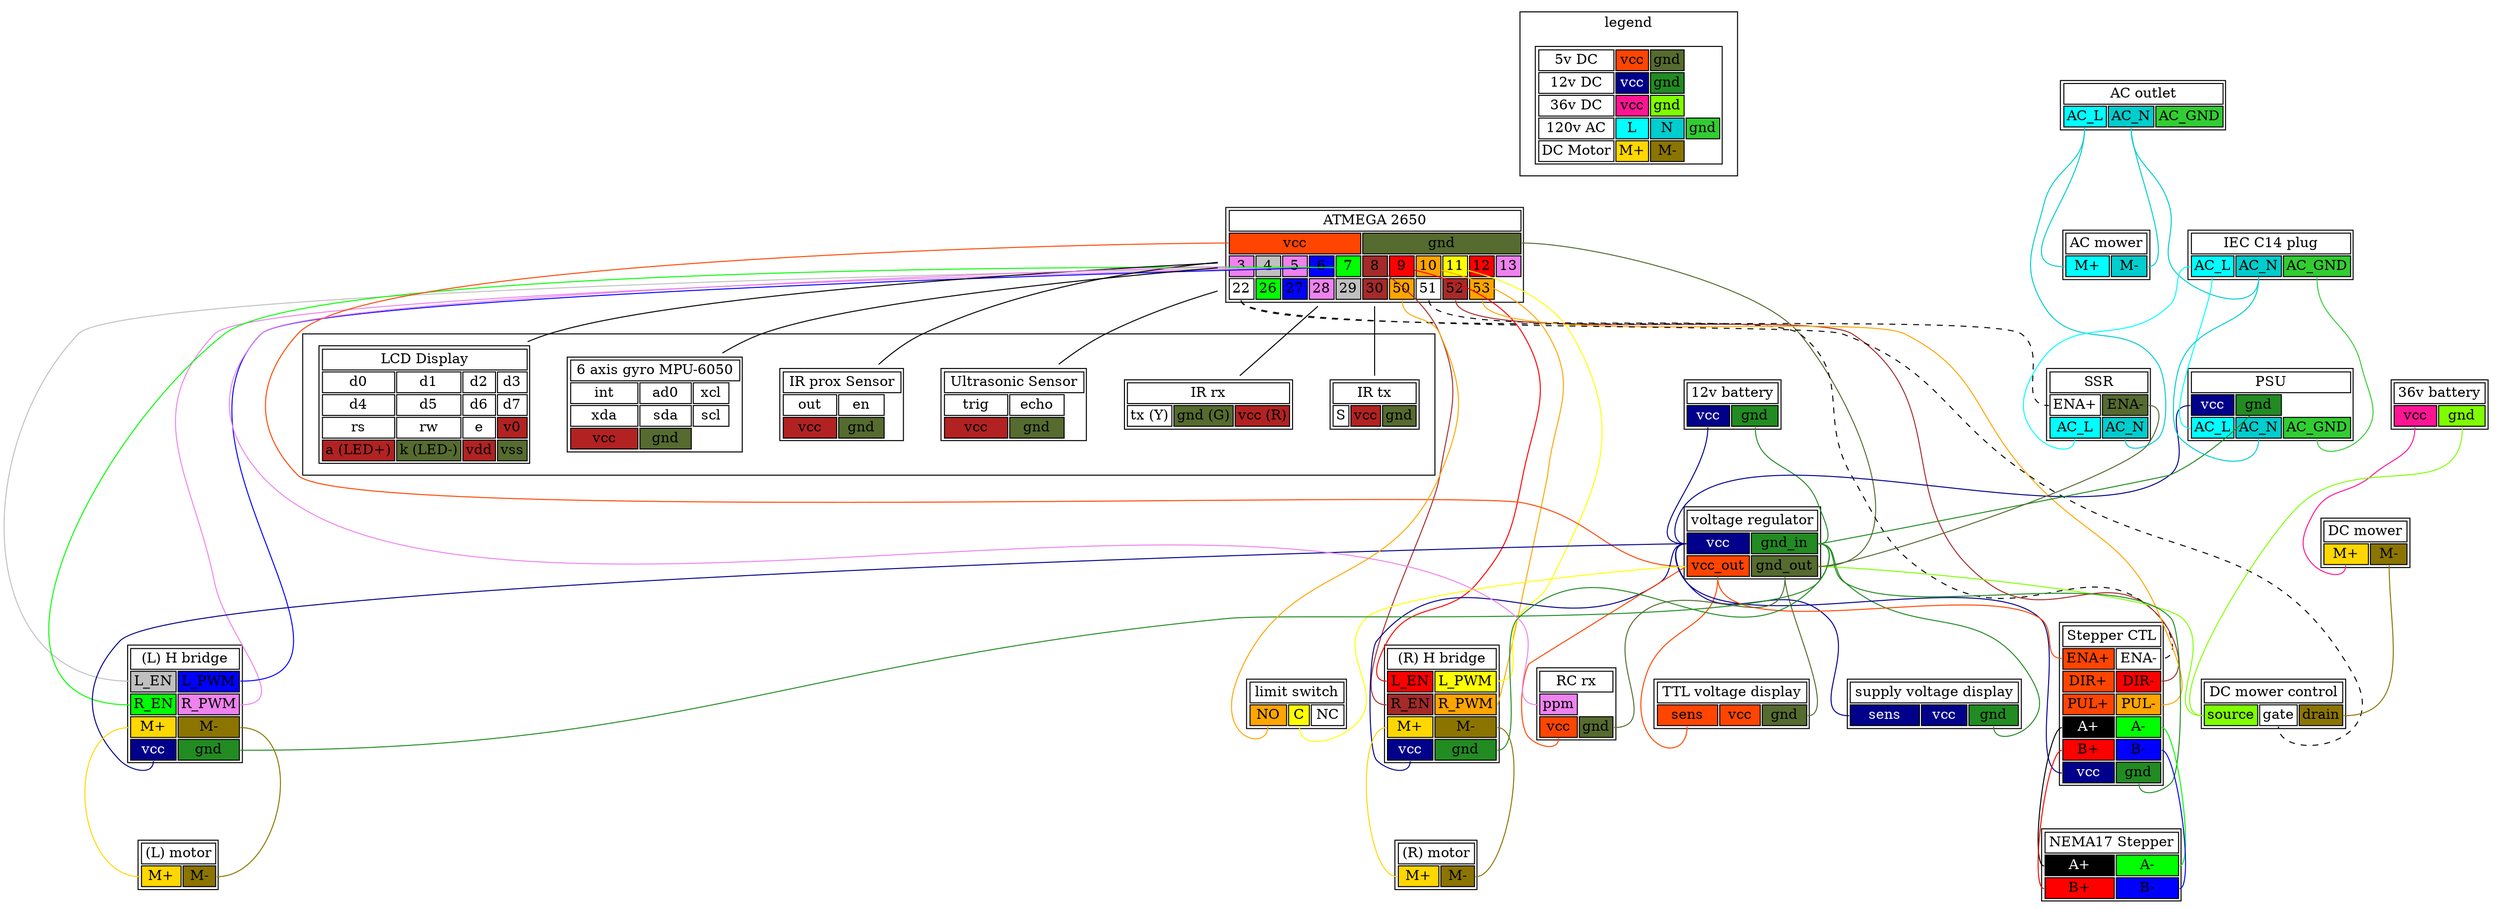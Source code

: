graph {
	node [shape=none];
	graph [nodesep=0.3];
	// ov erlap = scale;

	subgraph cluster_legend {
		label="legend";
		component [label=<<table>
			<tr><td>5v DC</td>
				<td bgcolor="orangered">vcc</td>
				<td bgcolor="darkolivegreen">gnd</td></tr>
			<tr><td>12v DC</td>
				<td bgcolor="blue4"><font color="white">vcc</font></td>
				<td bgcolor="forestgreen">gnd</td></tr>
			<tr><td>36v DC</td>
				<td bgcolor="deeppink">vcc</td>
				<td bgcolor="chartreuse">gnd</td></tr>
			<tr><td>120v AC</td>
				<td bgcolor="cyan">L</td>
				<td bgcolor="cyan3">N</td>
				<td bgcolor="limegreen">gnd</td></tr>
			<tr><td>DC Motor</td>
				<td bgcolor="gold1">M+</td>
				<td bgcolor="gold4">M-</td></tr>
			</table>>]
	}

	// subgraph cluster_control {
		// label="control";
		mega [label=<<table>
			<tr><td colspan="11">ATMEGA 2650</td></tr>
			<tr>
				<td port="vcc" bgcolor="orangered" colspan="5">vcc</td>
				<td port="gnd" bgcolor="darkolivegreen" colspan="6">gnd</td>
			</tr><tr>
				<td port="3" bgcolor="violet">3</td>
				<td port="4" bgcolor="gray">4</td>
				<td port="5" bgcolor="violet">5</td>
				<td port="6" bgcolor="blue">6</td>
				<td port="7" bgcolor="green">7</td>
				<td port="8" bgcolor="brown">8</td>
				<td port="9" bgcolor="red">9</td>
				<td port="10" bgcolor="orange">10</td>
				<td port="11" bgcolor="yellow">11</td>
				<td port="12" bgcolor="red">12</td>
				<td port="13" bgcolor="violet">13</td>
			</tr><tr>
				<td port="22" bgcolor="white">22</td>
				<td port="26" bgcolor="green">26</td>
				<td port="27" bgcolor="blue">27</td>
				<td port="28" bgcolor="violet">28</td>
				<td port="29" bgcolor="gray">29</td>
				<td port="30" bgcolor="brown">30</td>
				<td port="50" bgcolor="orange">50</td>
				<td port="51" bgcolor="white">51</td>
				<td port="52" bgcolor="brown">52</td>
				<td port="53" bgcolor="orange">53</td>
			</tr>
			</table>>];
		vreg [label=<<table>
			<tr><td colspan="2">voltage regulator</td></tr>
			<tr><td port="vcc_in" bgcolor="blue4"><font color="white">vcc</font></td>
				<td port="gnd_in" bgcolor="forestgreen">gnd_in</td></tr>
			<tr><td port="vcc_out" bgcolor="orangered">vcc_out</td>
				<td port="gnd_out" bgcolor="darkolivegreen">gnd_out</td></tr></table>>];
		vdisp_ttl [label=<<table>
			<tr><td colspan="3">TTL voltage display</td></tr>
			<tr><td port="sens" bgcolor="orangered">sens</td>
				<td port="vcc" bgcolor="orangered">vcc</td>
				<td port="gnd" bgcolor="darkolivegreen">gnd</td></tr></table>>];
		vdisp_supply [label=<<table>
			<tr><td colspan="3">supply voltage display</td></tr>
			<tr><td port="sens" bgcolor="blue4"><font color="white">sens</font></td>
				<td port="vcc" bgcolor="blue4"><font color="white">vcc</font></td>
				<td port="gnd" bgcolor="forestgreen">gnd</td></tr></table>>];
		l_h_bridge [label=<<table>
			<tr><td colspan="2">(L) H bridge</td></tr>
			<tr><td port="L_EN" bgcolor="gray">L_EN</td>
				<td port="L_PWM" bgcolor="blue">L_PWM</td></tr>
			<tr><td port="R_EN" bgcolor="green">R_EN</td>
				<td port="R_PWM" bgcolor="violet">R_PWM</td></tr>
			<tr><td port="m_plus" bgcolor="gold1">M+</td>
				<td port="m_minus" bgcolor="gold4">M-</td></tr>
			<tr><td port="vcc" bgcolor="blue4"><font color="white">vcc</font></td>
				<td port="gnd" bgcolor="forestgreen">gnd</td></tr></table>>];
		r_h_bridge [label=<<table>
			<tr><td colspan="2">(R) H bridge</td></tr>
			<tr><td port="L_EN" bgcolor="red">L_EN</td>
				<td port="L_PWM" bgcolor="yellow">L_PWM</td></tr>
			<tr><td port="R_EN" bgcolor="brown">R_EN</td>
				<td port="R_PWM" bgcolor="orange">R_PWM</td></tr>
			<tr><td port="m_plus" bgcolor="gold1">M+</td>
				<td port="m_minus" bgcolor="gold4">M-</td></tr>
			<tr><td port="vcc" bgcolor="blue4"><font color="white">vcc</font></td>
				<td port="gnd" bgcolor="forestgreen">gnd</td></tr></table>>];
		rc [label=<<table><tr><td colspan="2">RC rx</td></tr>
			<tr><td port="ppm" bgcolor="violet">ppm</td></tr>
			<tr><td port="vcc" bgcolor="orangered">vcc</td>
				<td port="gnd" bgcolor="darkolivegreen">gnd</td></tr></table>>];
		step_driver [label=<<table>
			<tr><td colspan="2">Stepper CTL</td></tr>
			<tr><td port="ENA_plus" bgcolor="orangered">ENA+</td>
				<td port="ENA">ENA-</td></tr>
			<tr><td port="DIR_plus" bgcolor="orangered">DIR+</td>
				<td port="DIR" bgcolor="red">DIR-</td></tr>
			<tr><td port="PUL_plus" bgcolor="orangered">PUL+</td>
				<td port="PUL" bgcolor="orange">PUL-</td></tr>
			<tr><td port="A_plus" bgcolor="black"><font color="white">A+</font></td>
				<td port="A_minus" bgcolor="green">A-</td></tr>
			<tr><td port="B_plus" bgcolor="red">B+</td>
				<td port="B_minus" bgcolor="blue">B-</td></tr>
			<tr><td port="vcc" bgcolor="blue4"><font color="white">vcc</font></td>
				<td port="gnd" bgcolor="forestgreen">gnd</td></tr></table>>];
	// }

	// subgraph cluster_chassis {
		// label="chassis";
		battery_12v [label=<<table><tr><td colspan="2">12v battery</td></tr>
			<tr><td port="vcc" bgcolor="blue4"><font color="white">vcc</font></td>
				<td port="gnd" bgcolor="forestgreen">gnd</td></tr></table>>];

		nema [label=<<table>
			<tr><td colspan="2">NEMA17 Stepper</td></tr>
			<tr><td port="A_plus" bgcolor="black"><font color="white">A+</font></td>
				<td port="A_minus" bgcolor="green">A-</td></tr>
			<tr><td port="B_plus" bgcolor="red">B+</td>
				<td port="B_minus" bgcolor="blue">B-</td></tr></table>>];
		limit_switch [label=<<table><tr><td colspan="3">limit switch</td></tr>
			<tr><td port="NO" bgcolor="orange">NO</td>
				<td port="C" bgcolor="yellow">C</td>
				<td port="NC">NC</td></tr></table>>];
		l_motor [label=<<table><tr><td colspan="2">(L) motor</td></tr>
			<tr><td port="m_plus" bgcolor="gold1">M+</td>
				<td port="m_minus" bgcolor="gold4">M-</td></tr></table>>];
		r_motor [label=<<table><tr><td colspan="2">(R) motor</td></tr>
			<tr><td port="m_plus" bgcolor="gold1">M+</td>
				<td port="m_minus" bgcolor="gold4">M-</td></tr></table>>];
	// }

	// subgraph cluster_ac_power {
		// label="AC power";
		psu [label=<<table><tr><td colspan="3">PSU</td></tr>
			<tr><td port="vcc" bgcolor="blue4"><font color="white">vcc</font></td>
				<td port="gnd" bgcolor="forestgreen">gnd</td></tr>
			<tr><td port="AC_L" bgcolor="cyan">AC_L</td>
				<td port="AC_N" bgcolor="cyan3">AC_N</td>
				<td port="AC_GND" bgcolor="limegreen">AC_GND</td></tr></table>>];
		ac_mower [label=<<table><tr><td colspan="2">AC mower</td></tr>
		    <tr><td port="m_plus" bgcolor="cyan">M+</td>
			    <td port="m_minus" bgcolor="cyan3">M-</td></tr></table>>];
		ac_outlet [label=<<table><tr><td colspan="3">AC outlet</td></tr>
		    <tr><td port="AC_L" bgcolor="cyan">AC_L</td>
			    <td port="AC_N" bgcolor="cyan3">AC_N</td>
			    <td port="AC_GND" bgcolor="limegreen">AC_GND</td></tr></table>>];
		iec_plug [label=<<table><tr><td colspan="3">IEC C14 plug</td></tr>
		    <tr><td port="AC_L" bgcolor="cyan">AC_L</td>
			    <td port="AC_N" bgcolor="cyan3">AC_N</td>
			    <td port="AC_GND" bgcolor="limegreen">AC_GND</td></tr></table>>];
		ssr [label=<<table>
			<tr><td colspan="2">SSR</td></tr>
			<tr><td port="ENA">ENA+</td>
				<td port="gnd" bgcolor="darkolivegreen">ENA-</td></tr>
			<tr><td port="AC_L" bgcolor="cyan">AC_L</td>
				<td port="AC_N" bgcolor="cyan3">AC_N</td></tr></table>>];
	// }

	// subgraph cluster_36v {
		// label="36v";
		battery_36v [label=<<table><tr><td colspan="2">36v battery</td></tr>
			<tr><td port="vcc" bgcolor="deeppink">vcc</td>
				<td port="gnd" bgcolor="chartreuse">gnd</td></tr></table>>];
		dc_mower [label=<<table><tr><td colspan="2">DC mower</td></tr>
		    <tr><td port="m_plus" bgcolor="gold1">M+</td>
			    <td port="m_minus" bgcolor="gold4">M-</td></tr></table>>];
		dc_mower_ctl [label=<<table><tr><td colspan="3">DC mower control</td></tr>
		    <tr><td port="source" bgcolor="chartreuse">source</td>
			    <td port="gate">gate</td>
			    <td port="drain" bgcolor="gold4">drain</td></tr></table>>];
	//}

	subgraph cluster_todo {
		ir_tx [label=<<table><tr><td colspan="3">IR tx</td></tr>
		    <tr><td port="S">S</td>
			    <td bgcolor="firebrick">vcc</td>
				<td bgcolor="darkolivegreen">gnd</td></tr></table>>];

		ir_rx [label=<<table><tr><td colspan="3">IR rx</td></tr>
		    <tr><td port="tx">tx (Y)</td>
			    <td port="gnd" bgcolor="darkolivegreen">gnd (G)</td>
			    <td port="vcc" bgcolor="firebrick">vcc (R)</td></tr></table>>];

		ultrasonic_sens [label=<<table><tr><td colspan="4">Ultrasonic Sensor</td></tr>
		    <tr><td port="trig">trig</td>
			    <td port="echo">echo</td></tr>
			<tr><td bgcolor="firebrick">vcc</td>
				<td bgcolor="darkolivegreen">gnd</td></tr></table>>];

		avoid_sens [label=<<table><tr><td colspan="4">IR prox Sensor</td></tr>
		    <tr><td port="out">out</td>
			    <td port="en">en</td></tr>
			<tr><td bgcolor="firebrick">vcc</td>
				<td bgcolor="darkolivegreen">gnd</td></tr></table>>];

		gyro_6axis [label=<<table><tr><td colspan="4">6 axis gyro MPU-6050</td></tr>
		    <tr><td port="int">int</td>
			    <td port="ad0">ad0</td>
				<td port="xcl">xcl</td></tr>
			<tr><td port="xda">xda</td>
			    <td port="sda">sda</td>
				<td port="scl">scl</td></tr>
			<tr><td bgcolor="firebrick">vcc</td>
				<td bgcolor="darkolivegreen">gnd</td></tr></table>>];

		lcd_display [label=<<table><tr><td colspan="4">LCD Display</td></tr>
		    <tr>
			    <td port="d0">d0</td>
				<td port="d1">d1</td>
				<td port="d2">d2</td>
				<td port="d3">d3</td></tr>
			<tr><td port="d4">d4</td>
				<td port="d5">d5</td>
				<td port="d6">d6</td>
				<td port="d7">d7</td></tr>
			<tr>
			    <td port="rs">rs</td>
				<td port="rw">rw</td>
				<td port="e">e</td>
				<td port="v0" bgcolor="firebrick">v0</td>
			</tr>
			<tr><td port="a" bgcolor="firebrick">a (LED+)</td>
				<td port="k" bgcolor="darkolivegreen">k (LED-)</td>
				<td port="vcc" bgcolor="firebrick">vdd</td>
				<td port="gnd" bgcolor="darkolivegreen">vss</td></tr></table>>];
	}

    mega -- ir_tx;
    mega -- ir_rx;

    mega -- avoid_sens;
    mega -- ultrasonic_sens;
    mega -- gyro_6axis;
    mega -- lcd_display;
    // mega -- gyro_9axis;
    // mega -- gps_rx;

	vreg:vcc_in -- vdisp_supply:sens [color=blue4];
	// vdisp_supply:vcc -- vdisp_supply:sens [color=blue4];
	vreg:gnd_in -- vdisp_supply:gnd [color=forestgreen];

	vreg:vcc_out -- vdisp_ttl:sens [color=orangered];
	// vdisp_ttl:vcc -- vdisp_ttl:sens [color=orangered];
	vreg:gnd_out -- vdisp_ttl:gnd [color=darkolivegreen];

	battery_36v:vcc -- dc_mower:m_plus [color=deeppink];
	dc_mower:m_minus -- dc_mower_ctl:drain [color=gold4];
	battery_36v:gnd -- dc_mower_ctl:source [color=chartreuse];
	

	battery_12v:vcc -- vreg:vcc_in [color=blue4];
	psu:vcc -- vreg:vcc_in [color=blue4];
	battery_12v:gnd -- vreg:gnd_in [color=forestgreen];
	psu:gnd -- vreg:gnd_in [color=forestgreen];

	vreg:vcc_in -- l_h_bridge:vcc [color=blue4];
	l_h_bridge:gnd -- vreg:gnd_in [color=forestgreen];
	vreg:vcc_in -- r_h_bridge:vcc [color=blue4];
	r_h_bridge:gnd -- vreg:gnd_in [color=forestgreen];

	vreg:vcc_in -- step_driver:vcc [color=blue4];
	step_driver:gnd -- vreg:gnd_in [color=forestgreen];

	vreg:vcc_out -- mega:vcc [color=orangered];
	mega:gnd -- vreg:gnd_out [color=darkolivegreen];
	vreg:vcc_out -- rc:vcc [color=orangered];
	rc:gnd -- vreg:gnd_out [color=darkolivegreen];

	rc:ppm -- mega:3 [color=violet];
	mega:4 -- l_h_bridge:L_EN [color=gray];
	mega:5 -- l_h_bridge:R_PWM [color=violet];
	mega:6 -- l_h_bridge:L_PWM [color=blue];
	mega:7 -- l_h_bridge:R_EN [color=green];
	mega:8 -- r_h_bridge:R_EN [color=brown];
	mega:9 -- r_h_bridge:L_EN [color=red];
	mega:10 -- r_h_bridge:R_PWM [color=orange];
	mega:11 -- r_h_bridge:L_PWM [color=yellow];

	mega:22 -- ssr:ENA [style=dashed];
	mega:22 -- dc_mower_ctl:gate [style=dashed];
	ssr:gnd -- vreg:gnd_out [color=darkolivegreen];
	vreg:vcc_out -- limit_switch:C [color=yellow];
	limit_switch:NO -- mega:50 [color=orange];
	mega:51 -- step_driver:ENA [style=dashed];
	mega:52 -- step_driver:DIR [color=brown];
	mega:53 -- step_driver:PUL [color=orange];

	iec_plug:AC_L -- psu:AC_L [color=cyan];
	iec_plug:AC_N -- psu:AC_N [color=cyan3];
	iec_plug:AC_GND -- psu:AC_GND [color=limegreen];
	ac_outlet:AC_L -- ssr:AC_N [color=cyan3];
	ac_outlet:AC_N -- iec_plug:AC_N [color=cyan3];
	iec_plug:AC_L -- ssr:AC_L [color=cyan];
	ac_outlet:AC_L -- ac_mower:m_plus [color=cyan3];
	ac_mower:m_minus -- ac_outlet:AC_N [color=cyan3];

	vreg:vcc_out -- step_driver:ENA_plus [color=orangered];
	// vreg:vcc_out -- step_driver:DIR_plus [color=orangered];
	// vreg:vcc_out -- step_driver:PUL_plus [color=orangered];
	step_driver:A_plus -- nema:A_plus [color=black];
	step_driver:B_plus -- nema:B_plus [color=red];
	step_driver:A_minus -- nema:A_minus [color=green];
	step_driver:B_minus -- nema:B_minus [color=blue];

	l_h_bridge:m_plus -- l_motor:m_plus [color=gold1];
	l_h_bridge:m_minus -- l_motor:m_minus [color=gold4];
	r_h_bridge:m_plus -- r_motor:m_plus [color=gold1];
	r_h_bridge:m_minus -- r_motor:m_minus [color=gold4];

	vreg:gnd_out -- dc_mower_ctl:source [color=chartreuse];
}